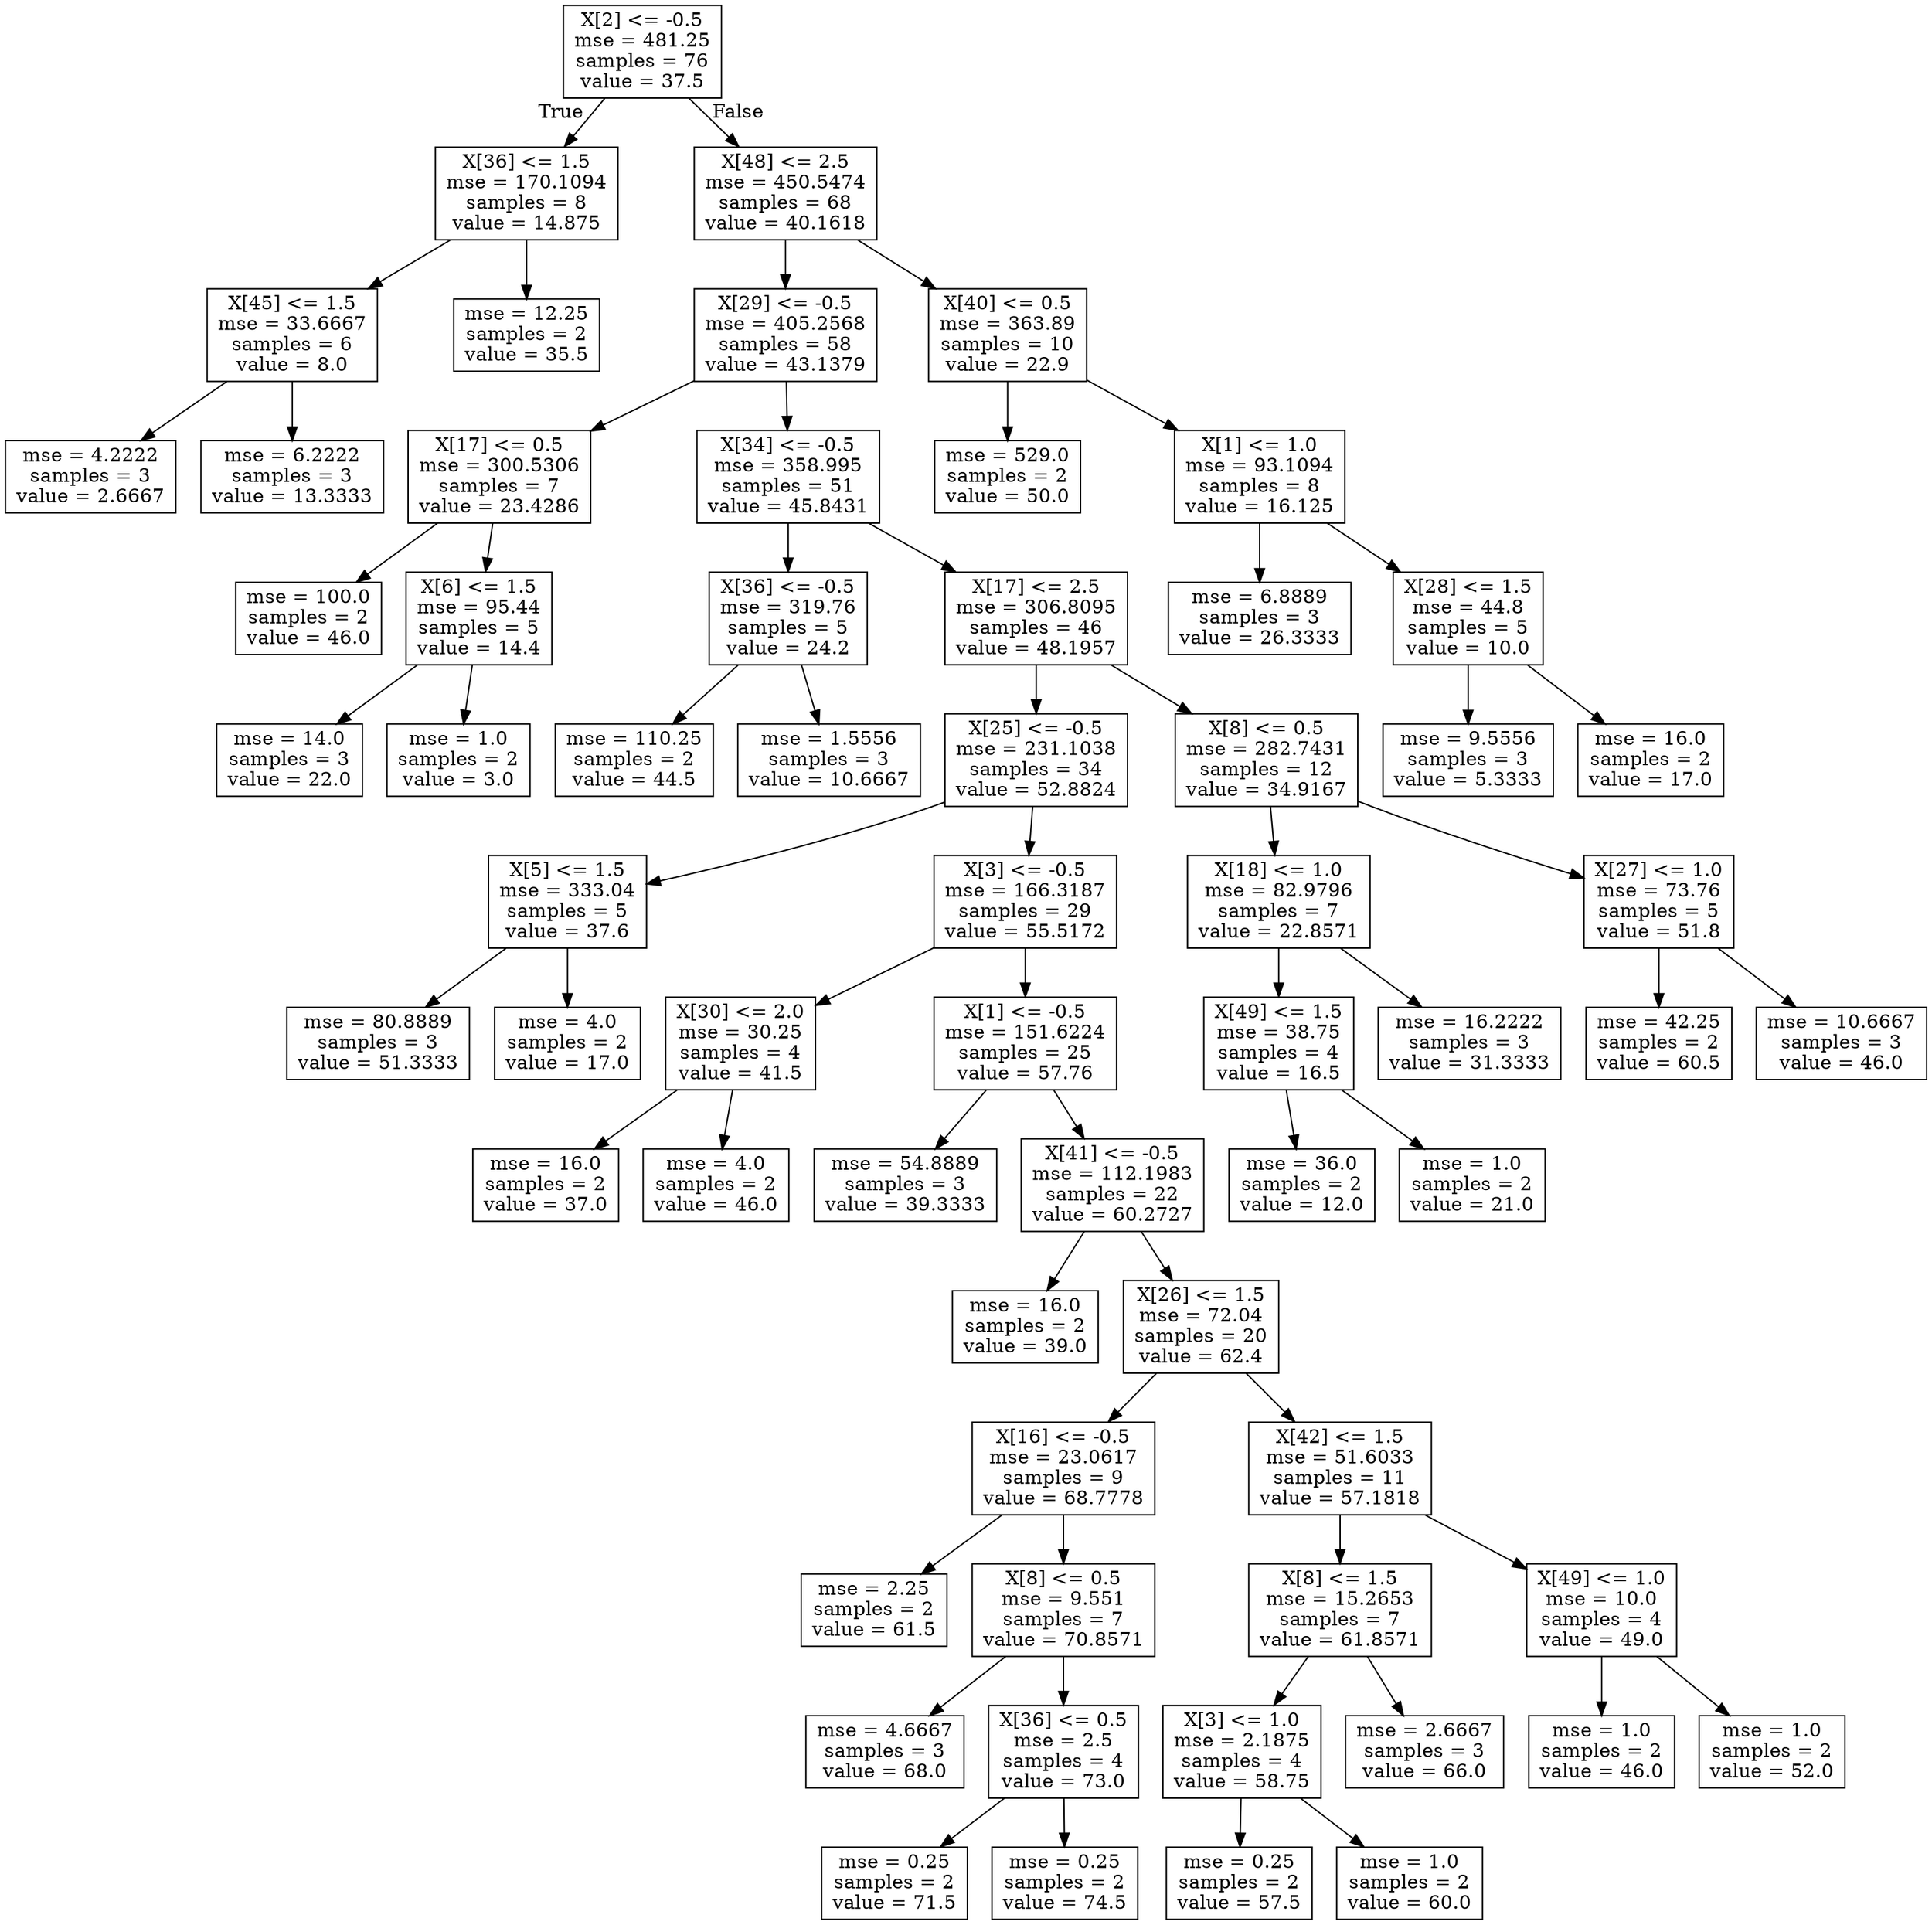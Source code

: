 digraph Tree {
node [shape=box] ;
0 [label="X[2] <= -0.5\nmse = 481.25\nsamples = 76\nvalue = 37.5"] ;
1 [label="X[36] <= 1.5\nmse = 170.1094\nsamples = 8\nvalue = 14.875"] ;
0 -> 1 [labeldistance=2.5, labelangle=45, headlabel="True"] ;
2 [label="X[45] <= 1.5\nmse = 33.6667\nsamples = 6\nvalue = 8.0"] ;
1 -> 2 ;
3 [label="mse = 4.2222\nsamples = 3\nvalue = 2.6667"] ;
2 -> 3 ;
4 [label="mse = 6.2222\nsamples = 3\nvalue = 13.3333"] ;
2 -> 4 ;
5 [label="mse = 12.25\nsamples = 2\nvalue = 35.5"] ;
1 -> 5 ;
6 [label="X[48] <= 2.5\nmse = 450.5474\nsamples = 68\nvalue = 40.1618"] ;
0 -> 6 [labeldistance=2.5, labelangle=-45, headlabel="False"] ;
7 [label="X[29] <= -0.5\nmse = 405.2568\nsamples = 58\nvalue = 43.1379"] ;
6 -> 7 ;
8 [label="X[17] <= 0.5\nmse = 300.5306\nsamples = 7\nvalue = 23.4286"] ;
7 -> 8 ;
9 [label="mse = 100.0\nsamples = 2\nvalue = 46.0"] ;
8 -> 9 ;
10 [label="X[6] <= 1.5\nmse = 95.44\nsamples = 5\nvalue = 14.4"] ;
8 -> 10 ;
11 [label="mse = 14.0\nsamples = 3\nvalue = 22.0"] ;
10 -> 11 ;
12 [label="mse = 1.0\nsamples = 2\nvalue = 3.0"] ;
10 -> 12 ;
13 [label="X[34] <= -0.5\nmse = 358.995\nsamples = 51\nvalue = 45.8431"] ;
7 -> 13 ;
14 [label="X[36] <= -0.5\nmse = 319.76\nsamples = 5\nvalue = 24.2"] ;
13 -> 14 ;
15 [label="mse = 110.25\nsamples = 2\nvalue = 44.5"] ;
14 -> 15 ;
16 [label="mse = 1.5556\nsamples = 3\nvalue = 10.6667"] ;
14 -> 16 ;
17 [label="X[17] <= 2.5\nmse = 306.8095\nsamples = 46\nvalue = 48.1957"] ;
13 -> 17 ;
18 [label="X[25] <= -0.5\nmse = 231.1038\nsamples = 34\nvalue = 52.8824"] ;
17 -> 18 ;
19 [label="X[5] <= 1.5\nmse = 333.04\nsamples = 5\nvalue = 37.6"] ;
18 -> 19 ;
20 [label="mse = 80.8889\nsamples = 3\nvalue = 51.3333"] ;
19 -> 20 ;
21 [label="mse = 4.0\nsamples = 2\nvalue = 17.0"] ;
19 -> 21 ;
22 [label="X[3] <= -0.5\nmse = 166.3187\nsamples = 29\nvalue = 55.5172"] ;
18 -> 22 ;
23 [label="X[30] <= 2.0\nmse = 30.25\nsamples = 4\nvalue = 41.5"] ;
22 -> 23 ;
24 [label="mse = 16.0\nsamples = 2\nvalue = 37.0"] ;
23 -> 24 ;
25 [label="mse = 4.0\nsamples = 2\nvalue = 46.0"] ;
23 -> 25 ;
26 [label="X[1] <= -0.5\nmse = 151.6224\nsamples = 25\nvalue = 57.76"] ;
22 -> 26 ;
27 [label="mse = 54.8889\nsamples = 3\nvalue = 39.3333"] ;
26 -> 27 ;
28 [label="X[41] <= -0.5\nmse = 112.1983\nsamples = 22\nvalue = 60.2727"] ;
26 -> 28 ;
29 [label="mse = 16.0\nsamples = 2\nvalue = 39.0"] ;
28 -> 29 ;
30 [label="X[26] <= 1.5\nmse = 72.04\nsamples = 20\nvalue = 62.4"] ;
28 -> 30 ;
31 [label="X[16] <= -0.5\nmse = 23.0617\nsamples = 9\nvalue = 68.7778"] ;
30 -> 31 ;
32 [label="mse = 2.25\nsamples = 2\nvalue = 61.5"] ;
31 -> 32 ;
33 [label="X[8] <= 0.5\nmse = 9.551\nsamples = 7\nvalue = 70.8571"] ;
31 -> 33 ;
34 [label="mse = 4.6667\nsamples = 3\nvalue = 68.0"] ;
33 -> 34 ;
35 [label="X[36] <= 0.5\nmse = 2.5\nsamples = 4\nvalue = 73.0"] ;
33 -> 35 ;
36 [label="mse = 0.25\nsamples = 2\nvalue = 71.5"] ;
35 -> 36 ;
37 [label="mse = 0.25\nsamples = 2\nvalue = 74.5"] ;
35 -> 37 ;
38 [label="X[42] <= 1.5\nmse = 51.6033\nsamples = 11\nvalue = 57.1818"] ;
30 -> 38 ;
39 [label="X[8] <= 1.5\nmse = 15.2653\nsamples = 7\nvalue = 61.8571"] ;
38 -> 39 ;
40 [label="X[3] <= 1.0\nmse = 2.1875\nsamples = 4\nvalue = 58.75"] ;
39 -> 40 ;
41 [label="mse = 0.25\nsamples = 2\nvalue = 57.5"] ;
40 -> 41 ;
42 [label="mse = 1.0\nsamples = 2\nvalue = 60.0"] ;
40 -> 42 ;
43 [label="mse = 2.6667\nsamples = 3\nvalue = 66.0"] ;
39 -> 43 ;
44 [label="X[49] <= 1.0\nmse = 10.0\nsamples = 4\nvalue = 49.0"] ;
38 -> 44 ;
45 [label="mse = 1.0\nsamples = 2\nvalue = 46.0"] ;
44 -> 45 ;
46 [label="mse = 1.0\nsamples = 2\nvalue = 52.0"] ;
44 -> 46 ;
47 [label="X[8] <= 0.5\nmse = 282.7431\nsamples = 12\nvalue = 34.9167"] ;
17 -> 47 ;
48 [label="X[18] <= 1.0\nmse = 82.9796\nsamples = 7\nvalue = 22.8571"] ;
47 -> 48 ;
49 [label="X[49] <= 1.5\nmse = 38.75\nsamples = 4\nvalue = 16.5"] ;
48 -> 49 ;
50 [label="mse = 36.0\nsamples = 2\nvalue = 12.0"] ;
49 -> 50 ;
51 [label="mse = 1.0\nsamples = 2\nvalue = 21.0"] ;
49 -> 51 ;
52 [label="mse = 16.2222\nsamples = 3\nvalue = 31.3333"] ;
48 -> 52 ;
53 [label="X[27] <= 1.0\nmse = 73.76\nsamples = 5\nvalue = 51.8"] ;
47 -> 53 ;
54 [label="mse = 42.25\nsamples = 2\nvalue = 60.5"] ;
53 -> 54 ;
55 [label="mse = 10.6667\nsamples = 3\nvalue = 46.0"] ;
53 -> 55 ;
56 [label="X[40] <= 0.5\nmse = 363.89\nsamples = 10\nvalue = 22.9"] ;
6 -> 56 ;
57 [label="mse = 529.0\nsamples = 2\nvalue = 50.0"] ;
56 -> 57 ;
58 [label="X[1] <= 1.0\nmse = 93.1094\nsamples = 8\nvalue = 16.125"] ;
56 -> 58 ;
59 [label="mse = 6.8889\nsamples = 3\nvalue = 26.3333"] ;
58 -> 59 ;
60 [label="X[28] <= 1.5\nmse = 44.8\nsamples = 5\nvalue = 10.0"] ;
58 -> 60 ;
61 [label="mse = 9.5556\nsamples = 3\nvalue = 5.3333"] ;
60 -> 61 ;
62 [label="mse = 16.0\nsamples = 2\nvalue = 17.0"] ;
60 -> 62 ;
}